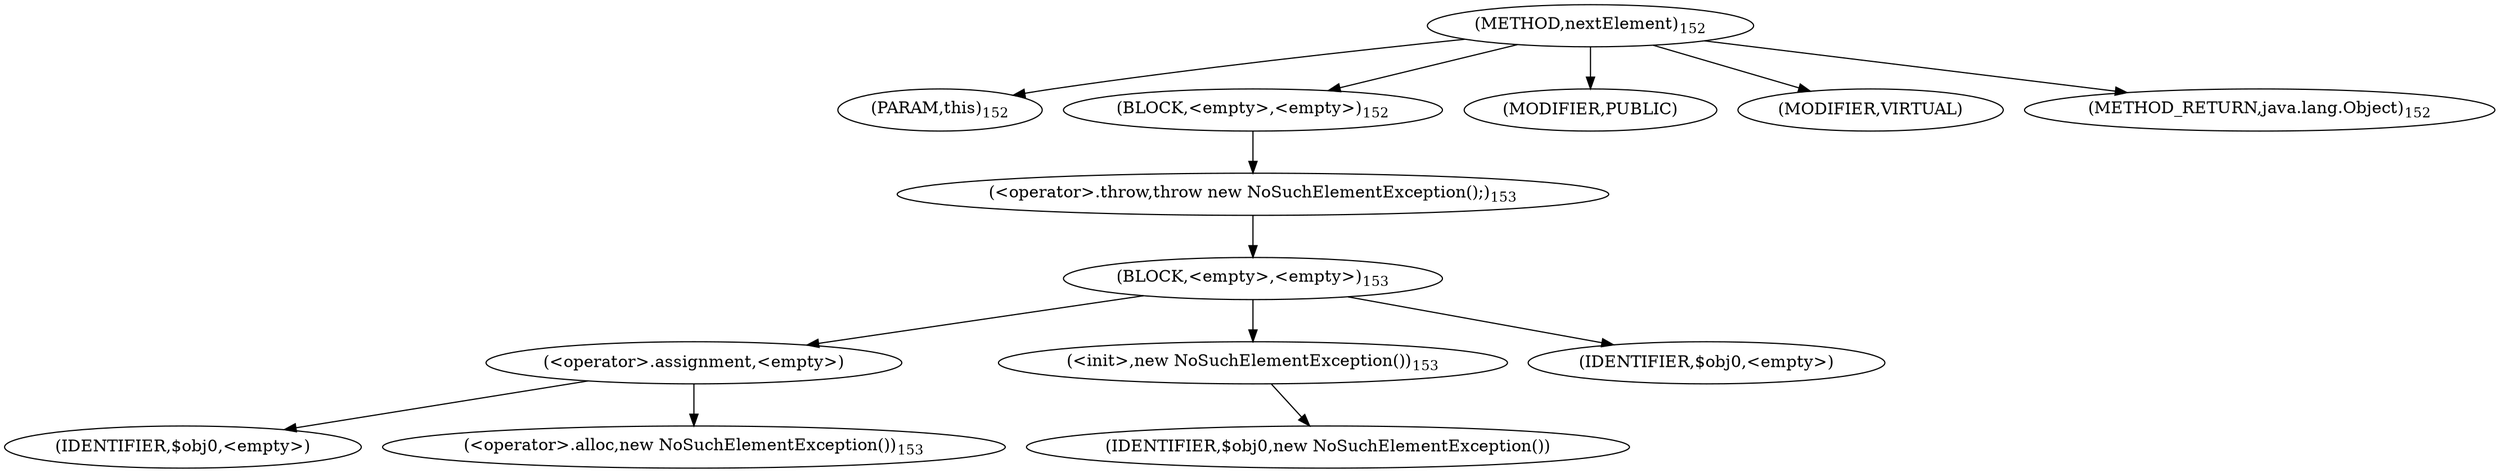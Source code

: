 digraph "nextElement" {  
"175" [label = <(METHOD,nextElement)<SUB>152</SUB>> ]
"176" [label = <(PARAM,this)<SUB>152</SUB>> ]
"177" [label = <(BLOCK,&lt;empty&gt;,&lt;empty&gt;)<SUB>152</SUB>> ]
"178" [label = <(&lt;operator&gt;.throw,throw new NoSuchElementException();)<SUB>153</SUB>> ]
"179" [label = <(BLOCK,&lt;empty&gt;,&lt;empty&gt;)<SUB>153</SUB>> ]
"180" [label = <(&lt;operator&gt;.assignment,&lt;empty&gt;)> ]
"181" [label = <(IDENTIFIER,$obj0,&lt;empty&gt;)> ]
"182" [label = <(&lt;operator&gt;.alloc,new NoSuchElementException())<SUB>153</SUB>> ]
"183" [label = <(&lt;init&gt;,new NoSuchElementException())<SUB>153</SUB>> ]
"184" [label = <(IDENTIFIER,$obj0,new NoSuchElementException())> ]
"185" [label = <(IDENTIFIER,$obj0,&lt;empty&gt;)> ]
"186" [label = <(MODIFIER,PUBLIC)> ]
"187" [label = <(MODIFIER,VIRTUAL)> ]
"188" [label = <(METHOD_RETURN,java.lang.Object)<SUB>152</SUB>> ]
  "175" -> "176" 
  "175" -> "177" 
  "175" -> "186" 
  "175" -> "187" 
  "175" -> "188" 
  "177" -> "178" 
  "178" -> "179" 
  "179" -> "180" 
  "179" -> "183" 
  "179" -> "185" 
  "180" -> "181" 
  "180" -> "182" 
  "183" -> "184" 
}
